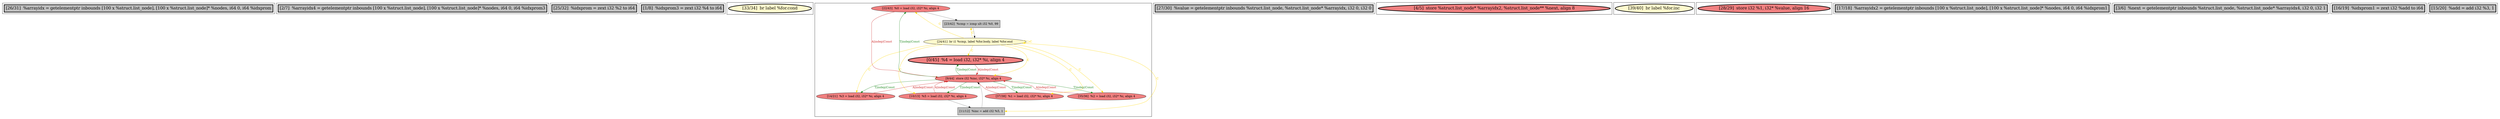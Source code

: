 
digraph G {





subgraph cluster13 {


node729 [penwidth=3.0,fontsize=20,fillcolor=grey,label="[26/31]  %arrayidx = getelementptr inbounds [100 x %struct.list_node], [100 x %struct.list_node]* %nodes, i64 0, i64 %idxprom",shape=rectangle,style=filled ]



}

subgraph cluster11 {


node727 [penwidth=3.0,fontsize=20,fillcolor=grey,label="[2/7]  %arrayidx4 = getelementptr inbounds [100 x %struct.list_node], [100 x %struct.list_node]* %nodes, i64 0, i64 %idxprom3",shape=rectangle,style=filled ]



}

subgraph cluster10 {


node726 [penwidth=3.0,fontsize=20,fillcolor=grey,label="[25/32]  %idxprom = zext i32 %2 to i64",shape=rectangle,style=filled ]



}

subgraph cluster9 {


node725 [penwidth=3.0,fontsize=20,fillcolor=grey,label="[1/8]  %idxprom3 = zext i32 %4 to i64",shape=rectangle,style=filled ]



}

subgraph cluster8 {


node724 [penwidth=3.0,fontsize=20,fillcolor=lemonchiffon,label="[33/34]  br label %for.cond",shape=ellipse,style=filled ]



}

subgraph cluster7 {


node723 [fillcolor=lightcoral,label="[22/43]  %0 = load i32, i32* %i, align 4",shape=ellipse,style=filled ]
node722 [fillcolor=grey,label="[23/42]  %cmp = icmp ult i32 %0, 99",shape=rectangle,style=filled ]
node721 [fillcolor=lightcoral,label="[37/38]  %1 = load i32, i32* %i, align 4",shape=ellipse,style=filled ]
node720 [fillcolor=lemonchiffon,label="[24/41]  br i1 %cmp, label %for.body, label %for.end",shape=ellipse,style=filled ]
node715 [fillcolor=lightcoral,label="[35/36]  %2 = load i32, i32* %i, align 4",shape=ellipse,style=filled ]
node717 [fillcolor=lightcoral,label="[14/21]  %3 = load i32, i32* %i, align 4",shape=ellipse,style=filled ]
node719 [fillcolor=lightcoral,label="[9/44]  store i32 %inc, i32* %i, align 4",shape=ellipse,style=filled ]
node714 [fillcolor=grey,label="[11/12]  %inc = add i32 %5, 1",shape=rectangle,style=filled ]
node716 [fillcolor=lightcoral,label="[10/13]  %5 = load i32, i32* %i, align 4",shape=ellipse,style=filled ]
node718 [penwidth=3.0,fontsize=20,fillcolor=lightcoral,label="[0/45]  %4 = load i32, i32* %i, align 4",shape=ellipse,style=filled ]

node720->node715 [style=solid,color=gold,label="C",penwidth=1.0,fontcolor=gold ]
node719->node721 [style=solid,color=forestgreen,label="T|indep|Const",penwidth=1.0,fontcolor=forestgreen ]
node720->node716 [style=solid,color=gold,label="C",penwidth=1.0,fontcolor=gold ]
node720->node720 [style=solid,color=gold,label="C",penwidth=1.0,fontcolor=gold ]
node720->node714 [style=solid,color=gold,label="C",penwidth=1.0,fontcolor=gold ]
node721->node719 [style=solid,color=firebrick3,label="A|indep|Const",penwidth=1.0,fontcolor=firebrick3 ]
node719->node715 [style=solid,color=forestgreen,label="T|indep|Const",penwidth=1.0,fontcolor=forestgreen ]
node715->node719 [style=solid,color=firebrick3,label="A|indep|Const",penwidth=1.0,fontcolor=firebrick3 ]
node720->node721 [style=solid,color=gold,label="C",penwidth=1.0,fontcolor=gold ]
node720->node719 [style=solid,color=gold,label="C",penwidth=1.0,fontcolor=gold ]
node720->node718 [style=solid,color=gold,label="C",penwidth=1.0,fontcolor=gold ]
node720->node722 [style=solid,color=gold,label="C",penwidth=1.0,fontcolor=gold ]
node718->node719 [style=solid,color=firebrick3,label="A|indep|Const",penwidth=1.0,fontcolor=firebrick3 ]
node720->node723 [style=solid,color=gold,label="C",penwidth=1.0,fontcolor=gold ]
node716->node714 [style=solid,color=black,label="",penwidth=0.5,fontcolor=black ]
node719->node718 [style=solid,color=forestgreen,label="T|indep|Const",penwidth=1.0,fontcolor=forestgreen ]
node722->node720 [style=solid,color=black,label="",penwidth=0.5,fontcolor=black ]
node717->node719 [style=solid,color=firebrick3,label="A|indep|Const",penwidth=1.0,fontcolor=firebrick3 ]
node719->node717 [style=solid,color=forestgreen,label="T|indep|Const",penwidth=1.0,fontcolor=forestgreen ]
node723->node722 [style=solid,color=black,label="",penwidth=0.5,fontcolor=black ]
node716->node719 [style=solid,color=firebrick3,label="A|indep|Const",penwidth=1.0,fontcolor=firebrick3 ]
node719->node716 [style=solid,color=forestgreen,label="T|indep|Const",penwidth=1.0,fontcolor=forestgreen ]
node720->node717 [style=solid,color=gold,label="C",penwidth=1.0,fontcolor=gold ]
node714->node719 [style=solid,color=black,label="",penwidth=0.5,fontcolor=black ]
node723->node719 [style=solid,color=firebrick3,label="A|indep|Const",penwidth=1.0,fontcolor=firebrick3 ]
node719->node723 [style=solid,color=forestgreen,label="T|indep|Const",penwidth=1.0,fontcolor=forestgreen ]


}

subgraph cluster6 {


node713 [penwidth=3.0,fontsize=20,fillcolor=grey,label="[27/30]  %value = getelementptr inbounds %struct.list_node, %struct.list_node* %arrayidx, i32 0, i32 0",shape=rectangle,style=filled ]



}

subgraph cluster0 {


node707 [penwidth=3.0,fontsize=20,fillcolor=lightcoral,label="[4/5]  store %struct.list_node* %arrayidx2, %struct.list_node** %next, align 8",shape=ellipse,style=filled ]



}

subgraph cluster12 {


node728 [penwidth=3.0,fontsize=20,fillcolor=lemonchiffon,label="[39/40]  br label %for.inc",shape=ellipse,style=filled ]



}

subgraph cluster5 {


node712 [penwidth=3.0,fontsize=20,fillcolor=lightcoral,label="[28/29]  store i32 %1, i32* %value, align 16",shape=ellipse,style=filled ]



}

subgraph cluster1 {


node708 [penwidth=3.0,fontsize=20,fillcolor=grey,label="[17/18]  %arrayidx2 = getelementptr inbounds [100 x %struct.list_node], [100 x %struct.list_node]* %nodes, i64 0, i64 %idxprom1",shape=rectangle,style=filled ]



}

subgraph cluster2 {


node709 [penwidth=3.0,fontsize=20,fillcolor=grey,label="[3/6]  %next = getelementptr inbounds %struct.list_node, %struct.list_node* %arrayidx4, i32 0, i32 1",shape=rectangle,style=filled ]



}

subgraph cluster3 {


node710 [penwidth=3.0,fontsize=20,fillcolor=grey,label="[16/19]  %idxprom1 = zext i32 %add to i64",shape=rectangle,style=filled ]



}

subgraph cluster4 {


node711 [penwidth=3.0,fontsize=20,fillcolor=grey,label="[15/20]  %add = add i32 %3, 1",shape=rectangle,style=filled ]



}

}
